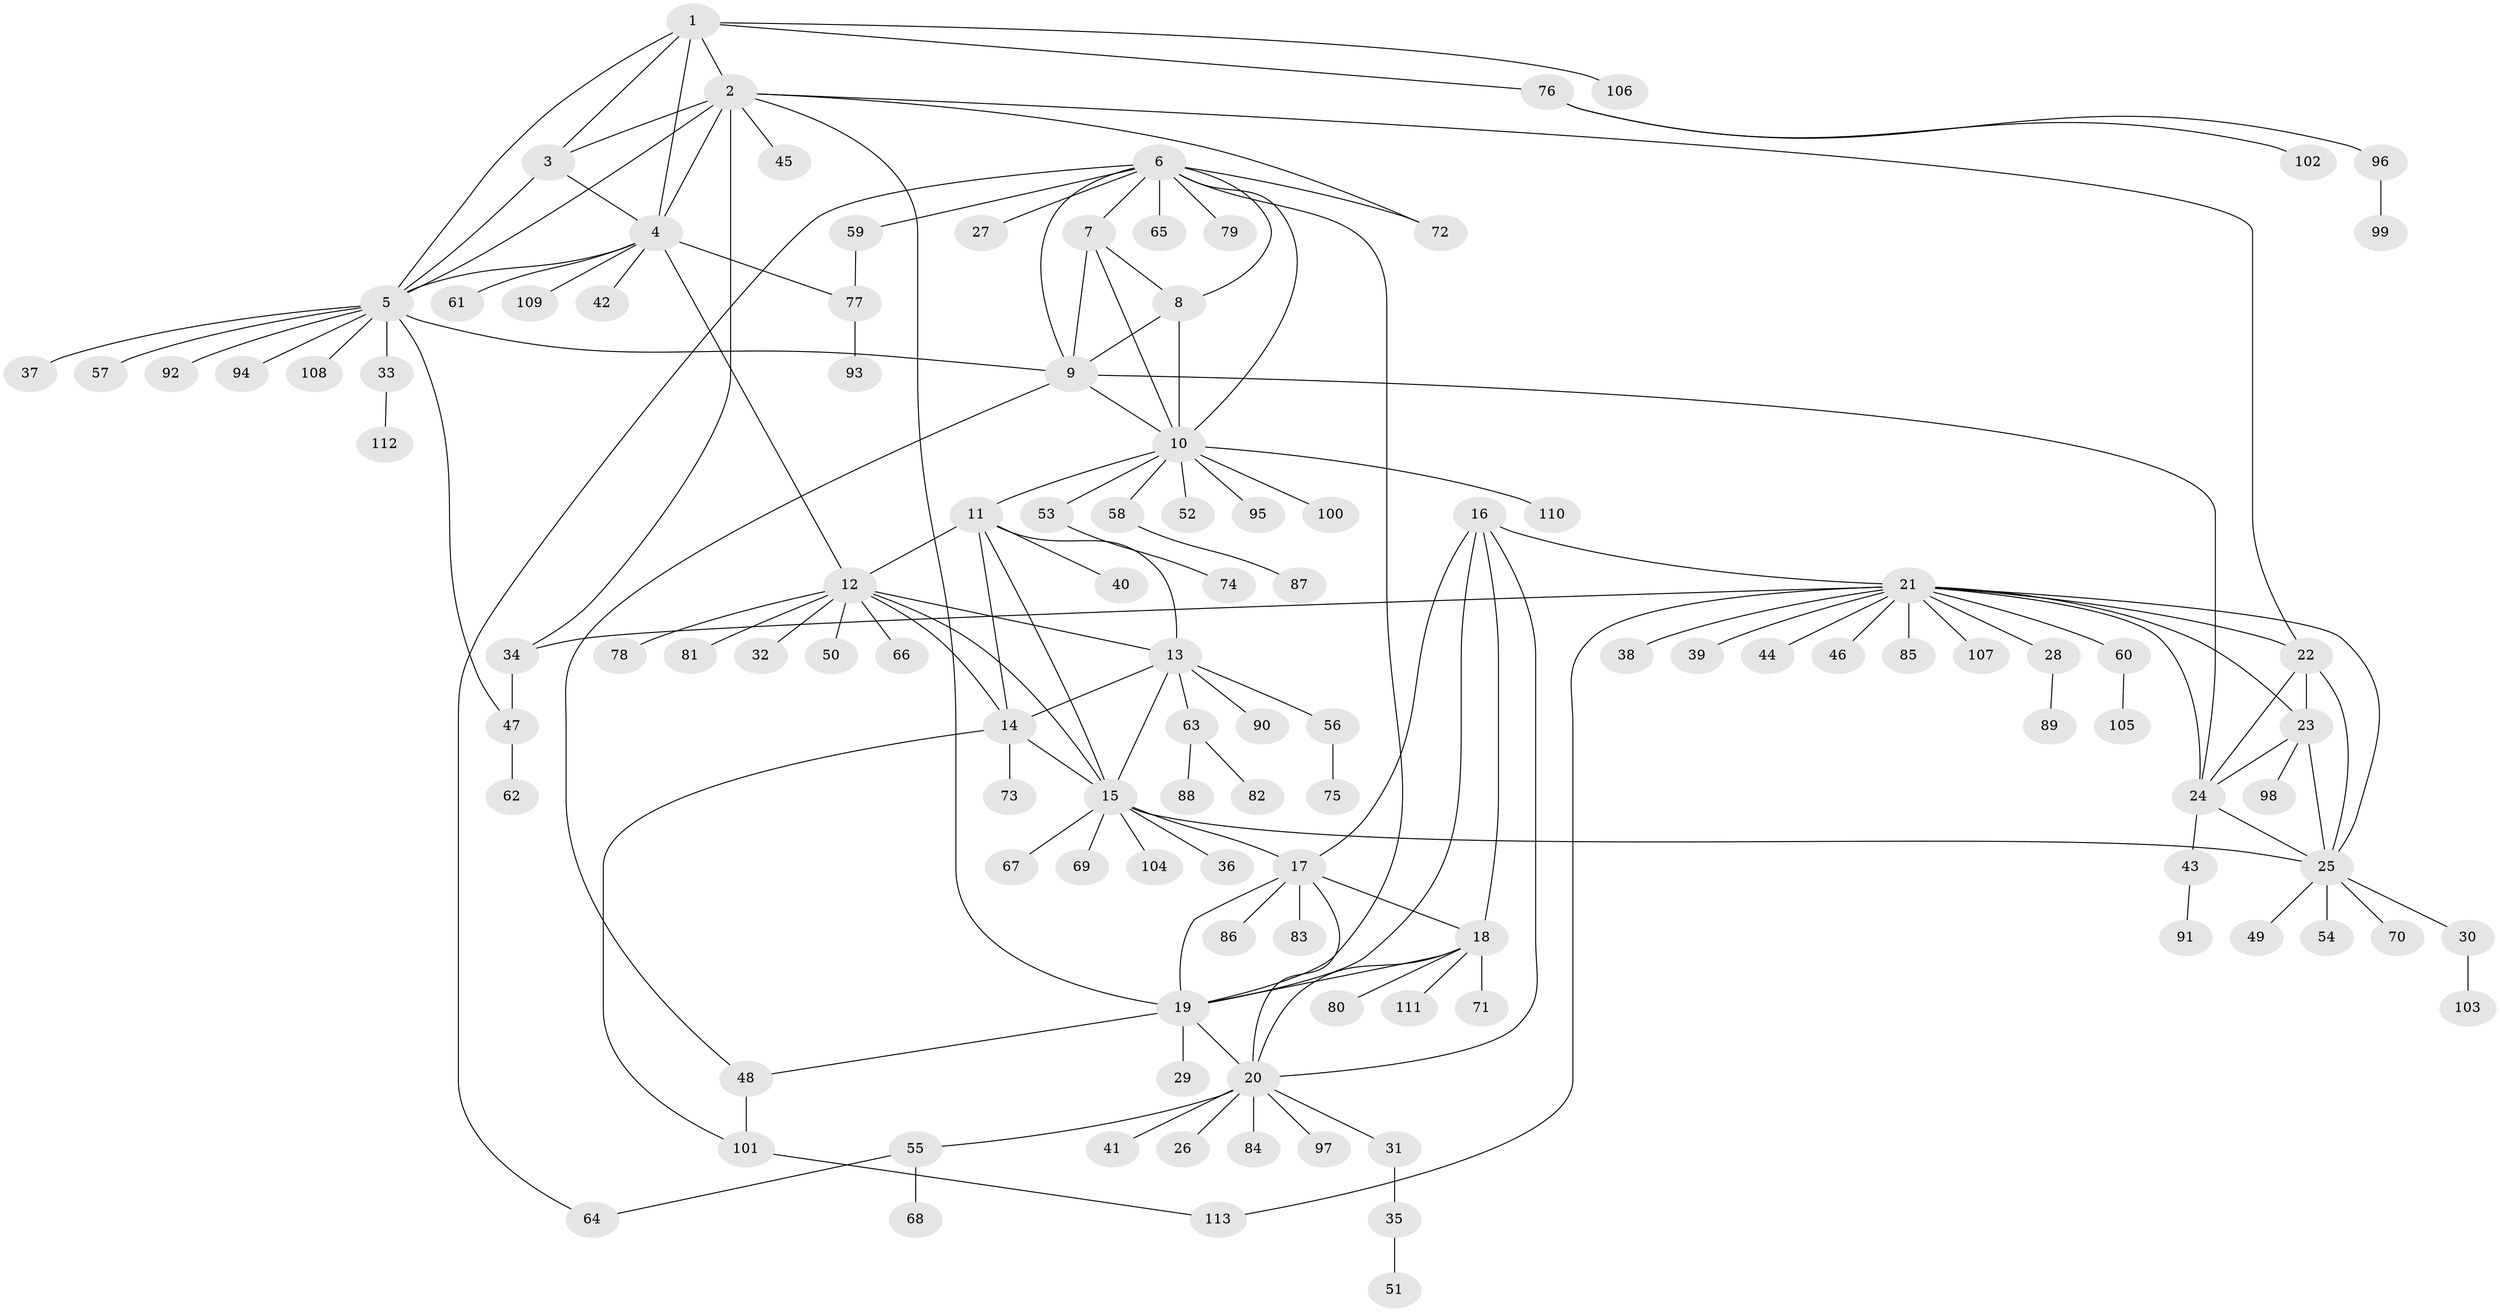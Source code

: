 // coarse degree distribution, {5: 0.0847457627118644, 8: 0.05084745762711865, 1: 0.6271186440677966, 2: 0.03389830508474576, 7: 0.05084745762711865, 10: 0.03389830508474576, 12: 0.01694915254237288, 3: 0.01694915254237288, 6: 0.05084745762711865, 4: 0.03389830508474576}
// Generated by graph-tools (version 1.1) at 2025/48/03/06/25 01:48:58]
// undirected, 113 vertices, 156 edges
graph export_dot {
graph [start="1"]
  node [color=gray90,style=filled];
  1;
  2;
  3;
  4;
  5;
  6;
  7;
  8;
  9;
  10;
  11;
  12;
  13;
  14;
  15;
  16;
  17;
  18;
  19;
  20;
  21;
  22;
  23;
  24;
  25;
  26;
  27;
  28;
  29;
  30;
  31;
  32;
  33;
  34;
  35;
  36;
  37;
  38;
  39;
  40;
  41;
  42;
  43;
  44;
  45;
  46;
  47;
  48;
  49;
  50;
  51;
  52;
  53;
  54;
  55;
  56;
  57;
  58;
  59;
  60;
  61;
  62;
  63;
  64;
  65;
  66;
  67;
  68;
  69;
  70;
  71;
  72;
  73;
  74;
  75;
  76;
  77;
  78;
  79;
  80;
  81;
  82;
  83;
  84;
  85;
  86;
  87;
  88;
  89;
  90;
  91;
  92;
  93;
  94;
  95;
  96;
  97;
  98;
  99;
  100;
  101;
  102;
  103;
  104;
  105;
  106;
  107;
  108;
  109;
  110;
  111;
  112;
  113;
  1 -- 2;
  1 -- 3;
  1 -- 4;
  1 -- 5;
  1 -- 76;
  1 -- 106;
  2 -- 3;
  2 -- 4;
  2 -- 5;
  2 -- 19;
  2 -- 22;
  2 -- 34;
  2 -- 45;
  2 -- 72;
  3 -- 4;
  3 -- 5;
  4 -- 5;
  4 -- 12;
  4 -- 42;
  4 -- 61;
  4 -- 77;
  4 -- 109;
  5 -- 9;
  5 -- 33;
  5 -- 37;
  5 -- 47;
  5 -- 57;
  5 -- 92;
  5 -- 94;
  5 -- 108;
  6 -- 7;
  6 -- 8;
  6 -- 9;
  6 -- 10;
  6 -- 19;
  6 -- 27;
  6 -- 59;
  6 -- 64;
  6 -- 65;
  6 -- 72;
  6 -- 79;
  7 -- 8;
  7 -- 9;
  7 -- 10;
  8 -- 9;
  8 -- 10;
  9 -- 10;
  9 -- 24;
  9 -- 48;
  10 -- 11;
  10 -- 52;
  10 -- 53;
  10 -- 58;
  10 -- 95;
  10 -- 100;
  10 -- 110;
  11 -- 12;
  11 -- 13;
  11 -- 14;
  11 -- 15;
  11 -- 40;
  12 -- 13;
  12 -- 14;
  12 -- 15;
  12 -- 32;
  12 -- 50;
  12 -- 66;
  12 -- 78;
  12 -- 81;
  13 -- 14;
  13 -- 15;
  13 -- 56;
  13 -- 63;
  13 -- 90;
  14 -- 15;
  14 -- 73;
  14 -- 101;
  15 -- 17;
  15 -- 25;
  15 -- 36;
  15 -- 67;
  15 -- 69;
  15 -- 104;
  16 -- 17;
  16 -- 18;
  16 -- 19;
  16 -- 20;
  16 -- 21;
  17 -- 18;
  17 -- 19;
  17 -- 20;
  17 -- 83;
  17 -- 86;
  18 -- 19;
  18 -- 20;
  18 -- 71;
  18 -- 80;
  18 -- 111;
  19 -- 20;
  19 -- 29;
  19 -- 48;
  20 -- 26;
  20 -- 31;
  20 -- 41;
  20 -- 55;
  20 -- 84;
  20 -- 97;
  21 -- 22;
  21 -- 23;
  21 -- 24;
  21 -- 25;
  21 -- 28;
  21 -- 34;
  21 -- 38;
  21 -- 39;
  21 -- 44;
  21 -- 46;
  21 -- 60;
  21 -- 85;
  21 -- 107;
  21 -- 113;
  22 -- 23;
  22 -- 24;
  22 -- 25;
  23 -- 24;
  23 -- 25;
  23 -- 98;
  24 -- 25;
  24 -- 43;
  25 -- 30;
  25 -- 49;
  25 -- 54;
  25 -- 70;
  28 -- 89;
  30 -- 103;
  31 -- 35;
  33 -- 112;
  34 -- 47;
  35 -- 51;
  43 -- 91;
  47 -- 62;
  48 -- 101;
  53 -- 74;
  55 -- 64;
  55 -- 68;
  56 -- 75;
  58 -- 87;
  59 -- 77;
  60 -- 105;
  63 -- 82;
  63 -- 88;
  76 -- 96;
  76 -- 102;
  77 -- 93;
  96 -- 99;
  101 -- 113;
}
